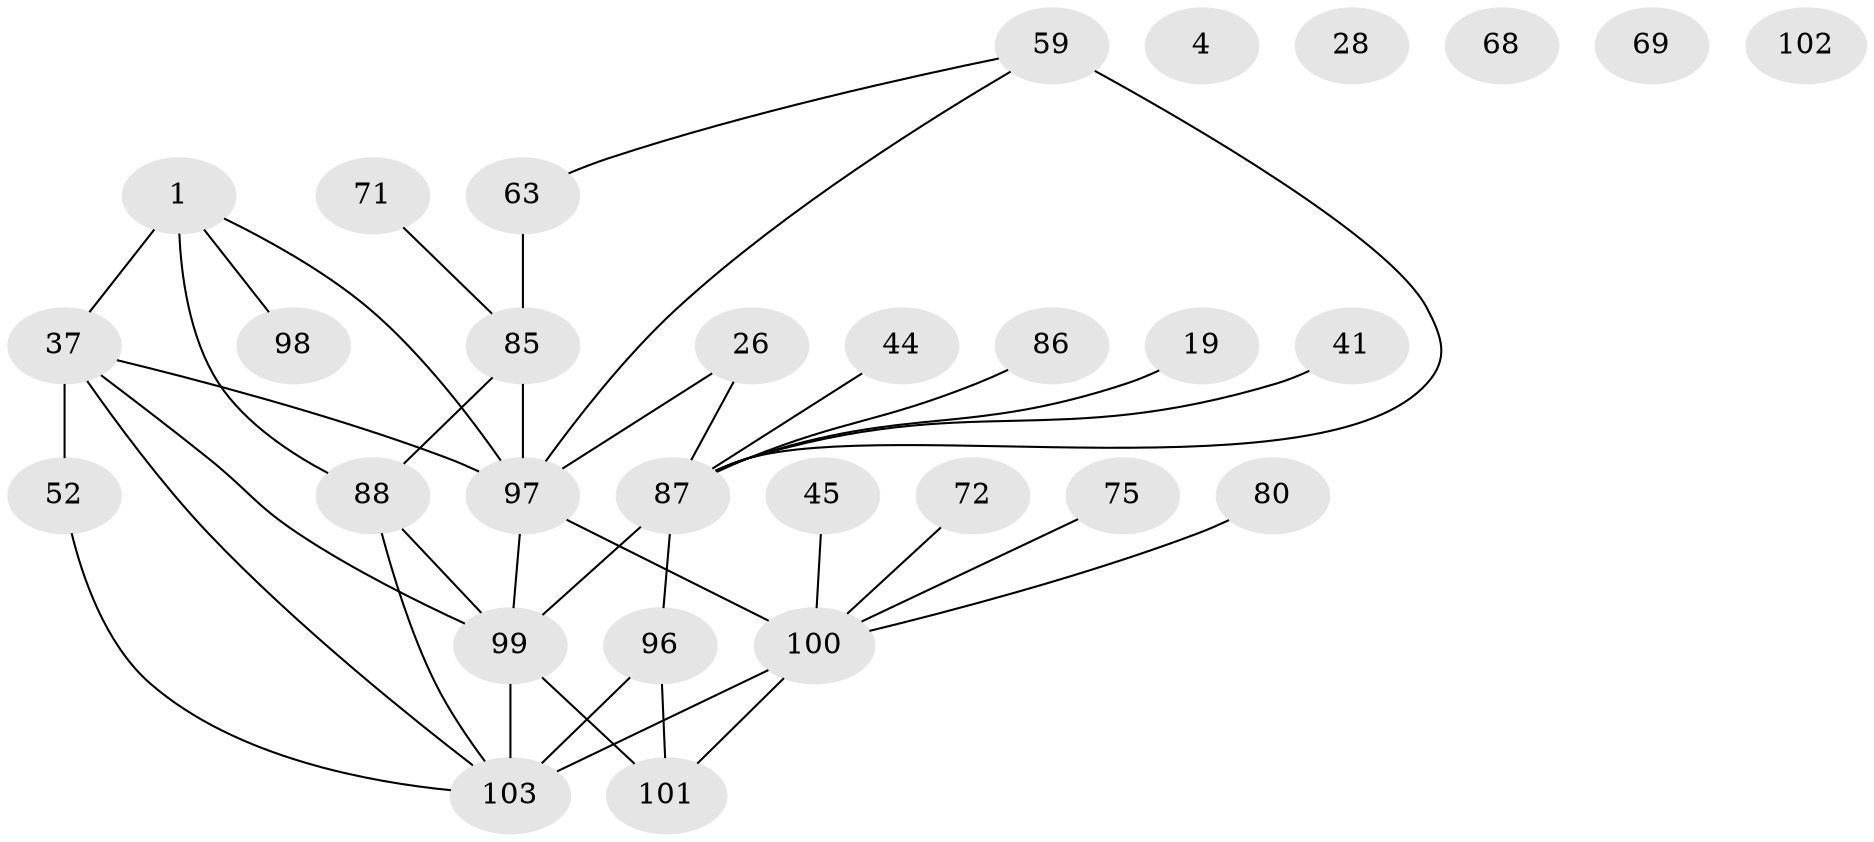 // original degree distribution, {7: 0.009708737864077669, 3: 0.27184466019417475, 0: 0.04854368932038835, 8: 0.009708737864077669, 4: 0.1553398058252427, 2: 0.2524271844660194, 1: 0.13592233009708737, 6: 0.04854368932038835, 5: 0.06796116504854369}
// Generated by graph-tools (version 1.1) at 2025/42/03/04/25 21:42:22]
// undirected, 30 vertices, 38 edges
graph export_dot {
graph [start="1"]
  node [color=gray90,style=filled];
  1;
  4;
  19;
  26;
  28;
  37 [super="+34"];
  41;
  44;
  45;
  52 [super="+14"];
  59 [super="+58"];
  63;
  68;
  69;
  71 [super="+47"];
  72 [super="+6+60"];
  75;
  80;
  85 [super="+82"];
  86 [super="+66"];
  87 [super="+2+78+79+5+81"];
  88 [super="+9+46+25+74"];
  96 [super="+67+94"];
  97 [super="+73+70"];
  98;
  99 [super="+93+43+92+21+91"];
  100 [super="+76+22+95"];
  101 [super="+11"];
  102;
  103 [super="+30+50+89"];
  1 -- 98;
  1 -- 88 [weight=3];
  1 -- 97;
  1 -- 37 [weight=2];
  19 -- 87;
  26 -- 97;
  26 -- 87;
  37 -- 99 [weight=3];
  37 -- 97;
  37 -- 52 [weight=2];
  37 -- 103;
  41 -- 87;
  44 -- 87;
  45 -- 100;
  52 -- 103;
  59 -- 63;
  59 -- 97;
  59 -- 87 [weight=2];
  63 -- 85;
  71 -- 85;
  72 -- 100;
  75 -- 100 [weight=2];
  80 -- 100;
  85 -- 88 [weight=2];
  85 -- 97 [weight=2];
  86 -- 87;
  87 -- 96 [weight=3];
  87 -- 99 [weight=3];
  88 -- 99 [weight=4];
  88 -- 103;
  96 -- 101;
  96 -- 103 [weight=2];
  97 -- 100 [weight=5];
  97 -- 99 [weight=4];
  99 -- 101 [weight=4];
  99 -- 103 [weight=3];
  100 -- 101 [weight=3];
  100 -- 103 [weight=4];
}
